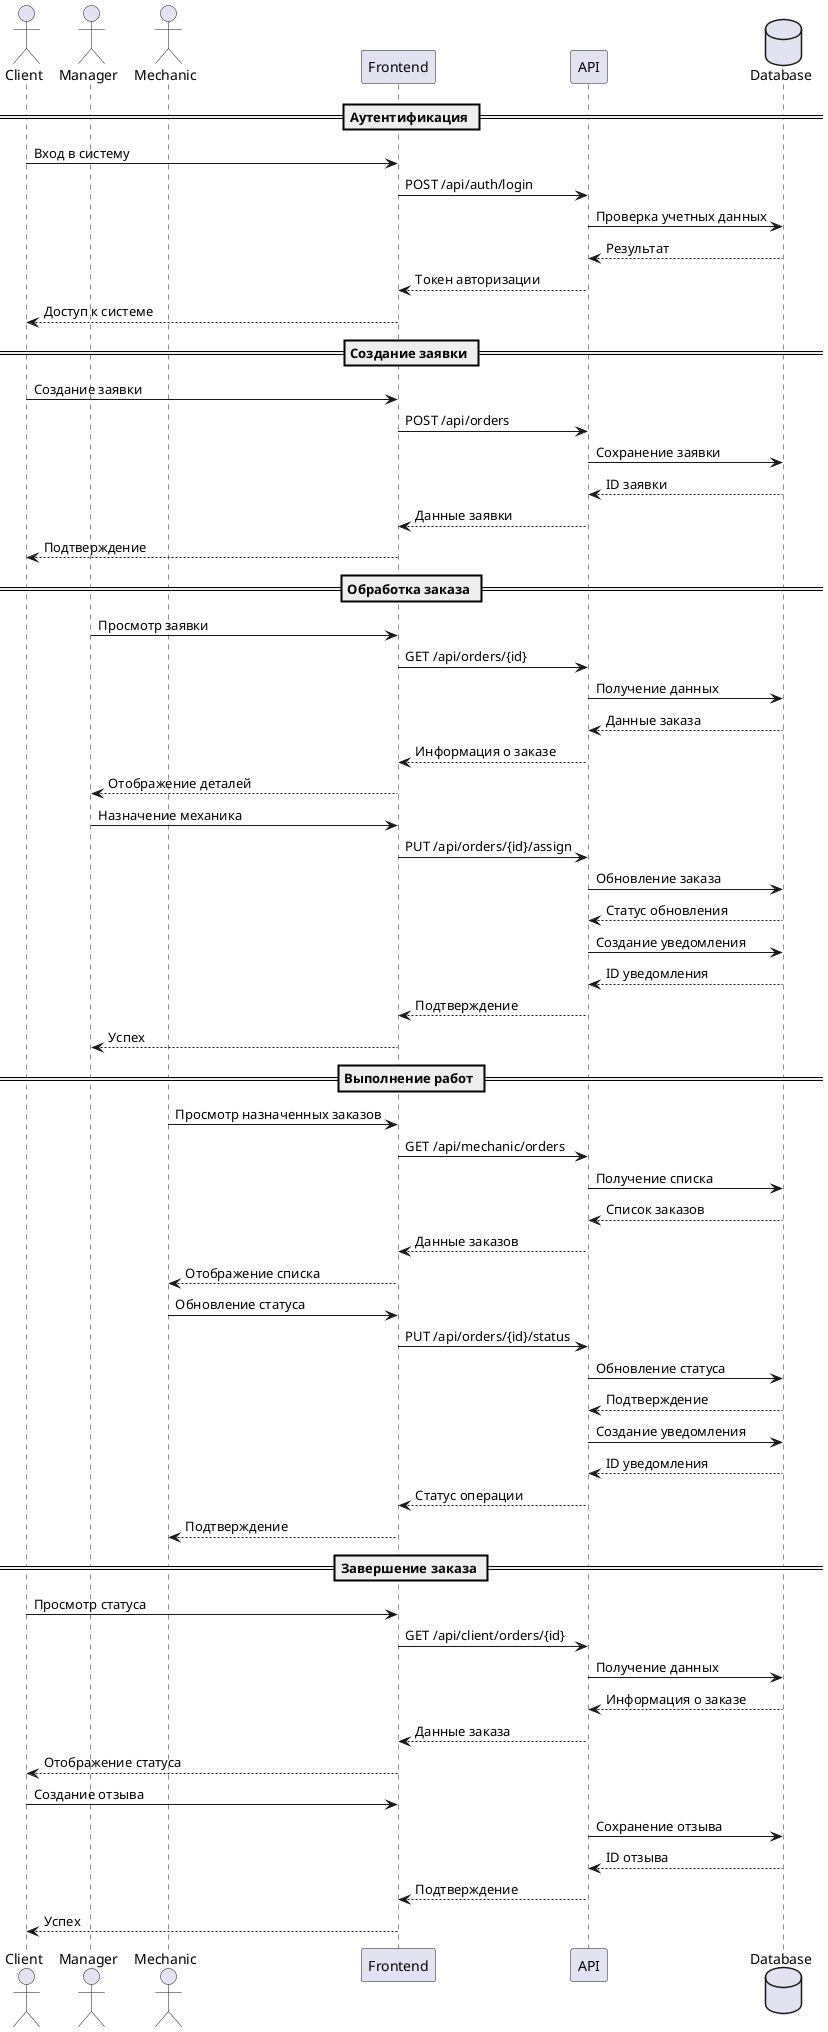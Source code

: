 @startuml Sequence_HandyFix
actor Client
actor Manager
actor Mechanic
participant "Frontend" as FE
participant "API" as API
database "Database" as DB

== Аутентификация ==
Client -> FE: Вход в систему
FE -> API: POST /api/auth/login
API -> DB: Проверка учетных данных
DB --> API: Результат
API --> FE: Токен авторизации
FE --> Client: Доступ к системе

== Создание заявки ==
Client -> FE: Создание заявки
FE -> API: POST /api/orders
API -> DB: Сохранение заявки
DB --> API: ID заявки
API --> FE: Данные заявки
FE --> Client: Подтверждение

== Обработка заказа ==
Manager -> FE: Просмотр заявки
FE -> API: GET /api/orders/{id}
API -> DB: Получение данных
DB --> API: Данные заказа
API --> FE: Информация о заказе
FE --> Manager: Отображение деталей

Manager -> FE: Назначение механика
FE -> API: PUT /api/orders/{id}/assign
API -> DB: Обновление заказа
DB --> API: Статус обновления
API -> DB: Создание уведомления
DB --> API: ID уведомления
API --> FE: Подтверждение
FE --> Manager: Успех

== Выполнение работ ==
Mechanic -> FE: Просмотр назначенных заказов
FE -> API: GET /api/mechanic/orders
API -> DB: Получение списка
DB --> API: Список заказов
API --> FE: Данные заказов
FE --> Mechanic: Отображение списка

Mechanic -> FE: Обновление статуса
FE -> API: PUT /api/orders/{id}/status
API -> DB: Обновление статуса
DB --> API: Подтверждение
API -> DB: Создание уведомления
DB --> API: ID уведомления
API --> FE: Статус операции
FE --> Mechanic: Подтверждение

== Завершение заказа ==
Client -> FE: Просмотр статуса
FE -> API: GET /api/client/orders/{id}
API -> DB: Получение данных
DB --> API: Информация о заказе
API --> FE: Данные заказа
FE --> Client: Отображение статуса

Client -> FE: Создание отзыва
API -> DB: Сохранение отзыва
DB --> API: ID отзыва
API --> FE: Подтверждение
FE --> Client: Успех

@enduml